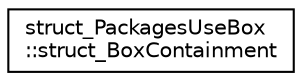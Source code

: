digraph "Graphe hiérarchique des classes"
{
  edge [fontname="Helvetica",fontsize="10",labelfontname="Helvetica",labelfontsize="10"];
  node [fontname="Helvetica",fontsize="10",shape=record];
  rankdir="LR";
  Node1 [label="struct_PackagesUseBox\l::struct_BoxContainment",height=0.2,width=0.4,color="black", fillcolor="white", style="filled",URL="$structstruct___packages_use_box_1_1struct___box_containment.html",tooltip="Structure de donnée de l&#39;application LC, inclus dans une \"struct_PackagesUseBox\" utilisée pour rensei..."];
}

